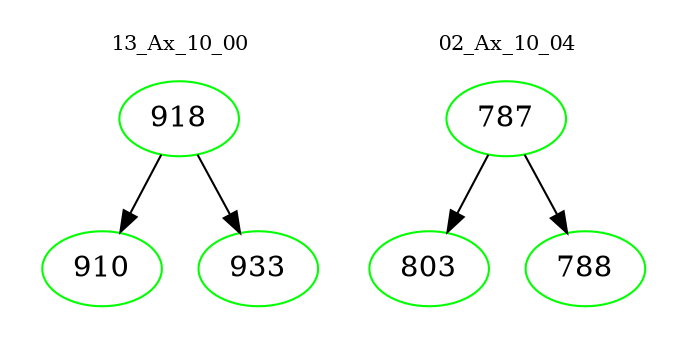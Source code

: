 digraph{
subgraph cluster_0 {
color = white
label = "13_Ax_10_00";
fontsize=10;
T0_918 [label="918", color="green"]
T0_918 -> T0_910 [color="black"]
T0_910 [label="910", color="green"]
T0_918 -> T0_933 [color="black"]
T0_933 [label="933", color="green"]
}
subgraph cluster_1 {
color = white
label = "02_Ax_10_04";
fontsize=10;
T1_787 [label="787", color="green"]
T1_787 -> T1_803 [color="black"]
T1_803 [label="803", color="green"]
T1_787 -> T1_788 [color="black"]
T1_788 [label="788", color="green"]
}
}
